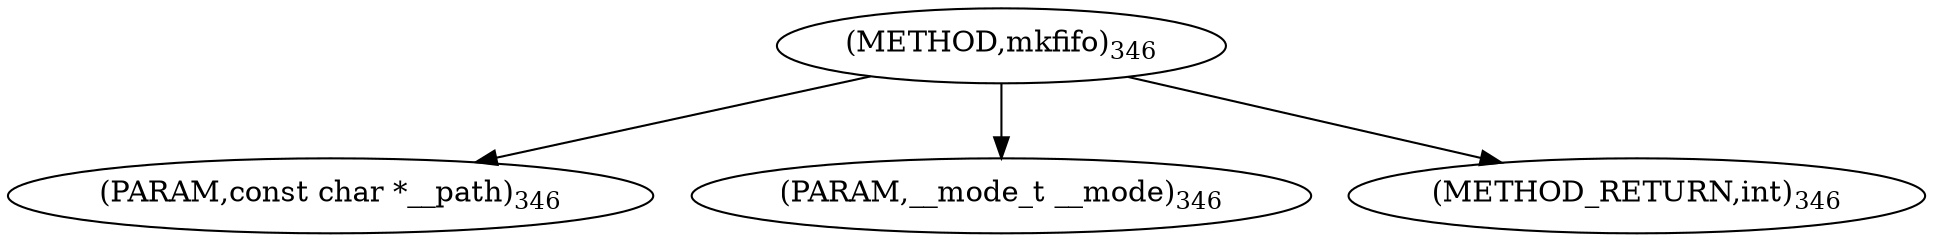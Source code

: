 digraph "mkfifo" {  
"33492" [label = <(METHOD,mkfifo)<SUB>346</SUB>> ]
"33493" [label = <(PARAM,const char *__path)<SUB>346</SUB>> ]
"33494" [label = <(PARAM,__mode_t __mode)<SUB>346</SUB>> ]
"33495" [label = <(METHOD_RETURN,int)<SUB>346</SUB>> ]
  "33492" -> "33493" 
  "33492" -> "33494" 
  "33492" -> "33495" 
}
